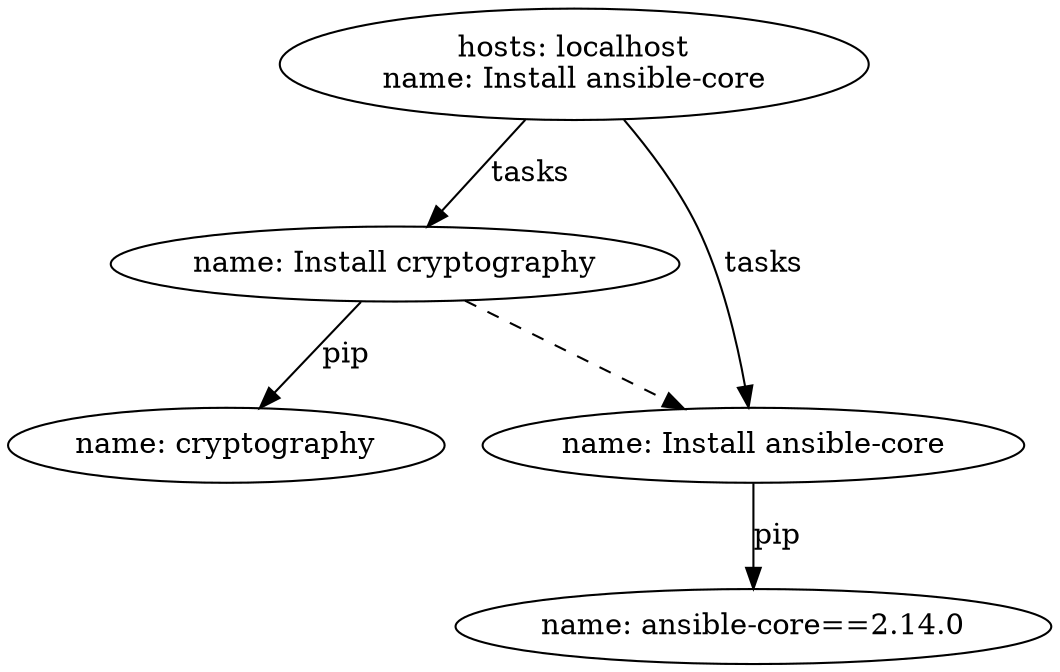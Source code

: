 digraph graphname {
2247 [label="name: cryptography\n"];
2246 [label="name: Install cryptography\n"];
2246 -> 2247 [label="pip"];
2249 [label="name: ansible-core==2.14.0\n"];
2248 [label="name: Install ansible-core\n"];
2248 -> 2249 [label="pip"];
2245 [label="hosts: localhost\nname: Install ansible-core\n"];
2245 -> 2246 [label="tasks"];
2245 -> 2248 [label="tasks"];
2246 -> 2248 [style="dashed"];
}

